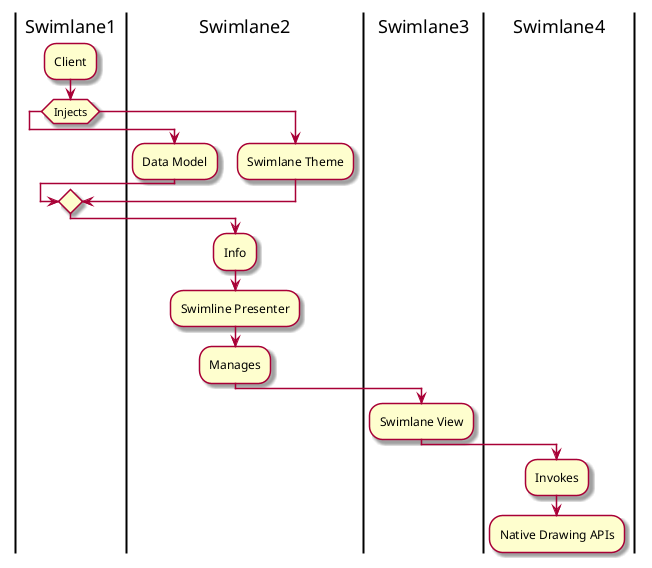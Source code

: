 @startuml
skin rose
| Swimlane1 |
:Client;
if (Injects) then ( )
|Swimlane2|
:Data Model;
else ( )
:Swimlane Theme;
endif 
:Info;
:Swimline Presenter;
:Manages;
|Swimlane3|
:Swimlane View;
|Swimlane4|
:Invokes;
:Native Drawing APIs;
kill
@enduml
